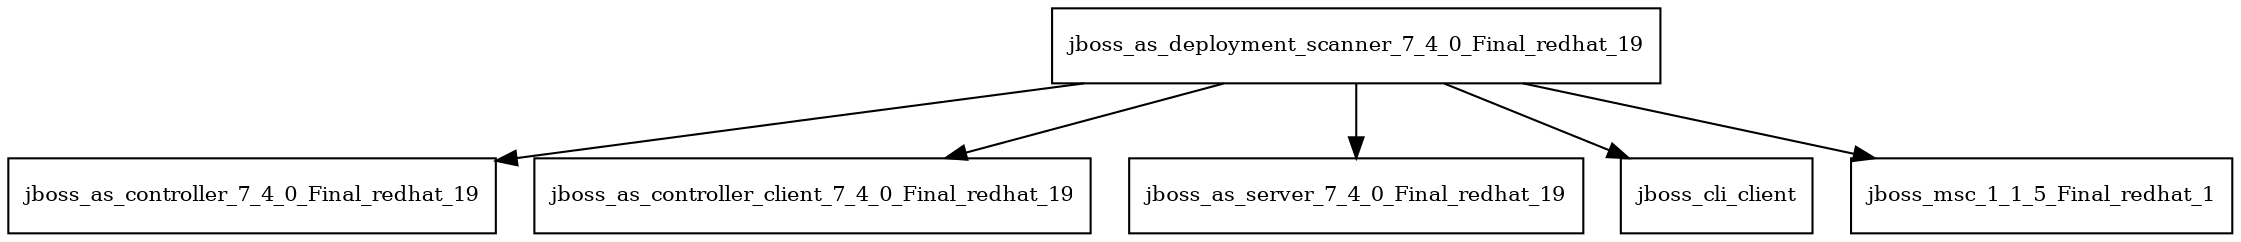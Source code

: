 digraph jboss_as_deployment_scanner_7_4_0_Final_redhat_19_dependencies {
  node [shape = box, fontsize=10.0];
  jboss_as_deployment_scanner_7_4_0_Final_redhat_19 -> jboss_as_controller_7_4_0_Final_redhat_19;
  jboss_as_deployment_scanner_7_4_0_Final_redhat_19 -> jboss_as_controller_client_7_4_0_Final_redhat_19;
  jboss_as_deployment_scanner_7_4_0_Final_redhat_19 -> jboss_as_server_7_4_0_Final_redhat_19;
  jboss_as_deployment_scanner_7_4_0_Final_redhat_19 -> jboss_cli_client;
  jboss_as_deployment_scanner_7_4_0_Final_redhat_19 -> jboss_msc_1_1_5_Final_redhat_1;
}
